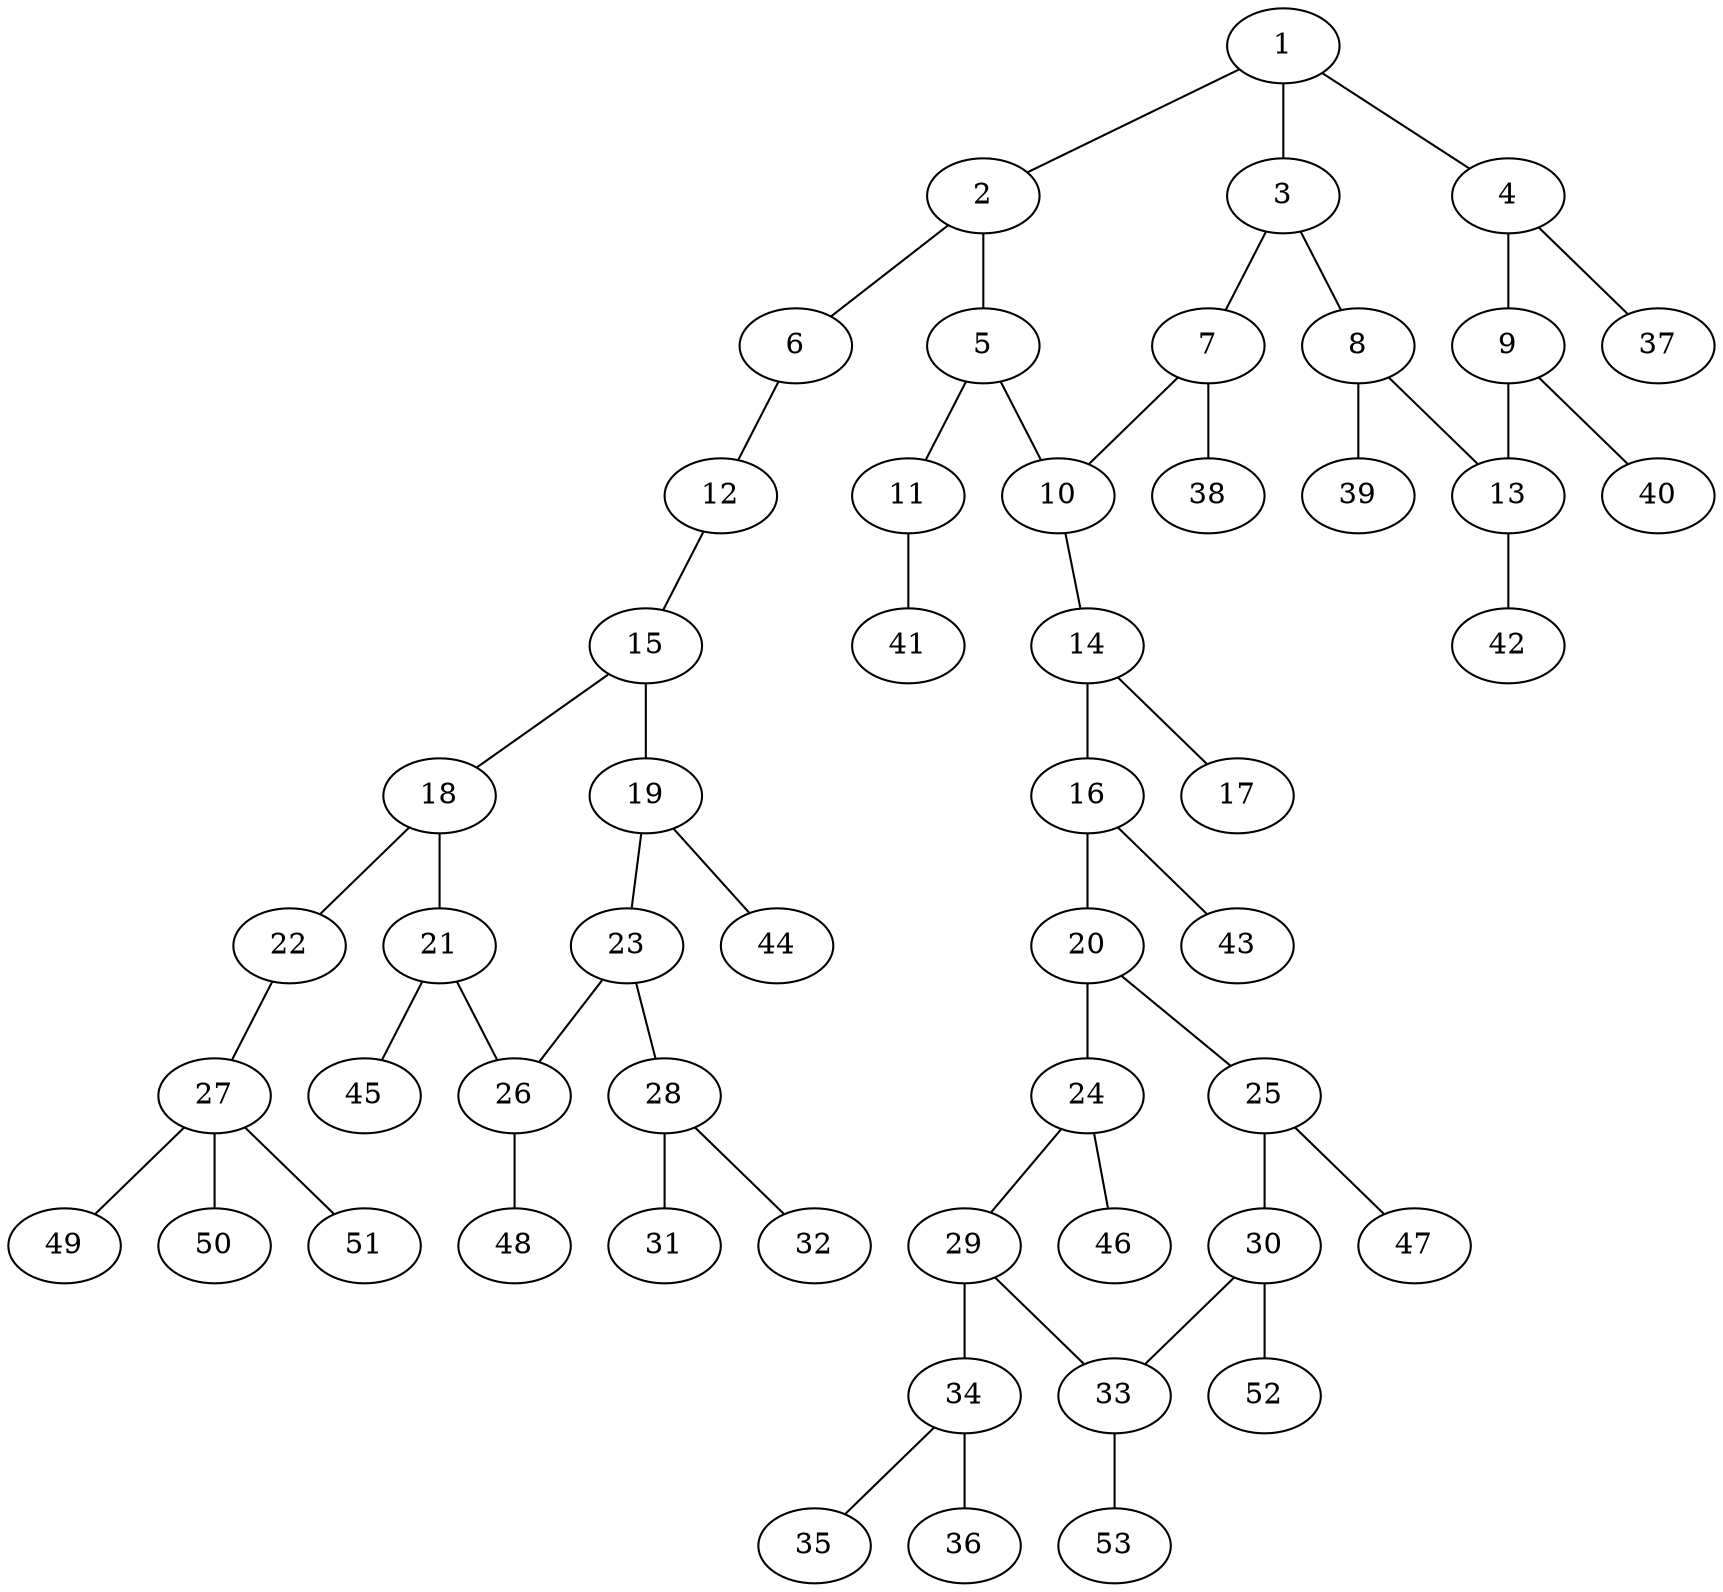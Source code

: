 graph molecule_3114 {
	1	 [chem=C];
	2	 [chem=C];
	1 -- 2	 [valence=1];
	3	 [chem=C];
	1 -- 3	 [valence=1];
	4	 [chem=C];
	1 -- 4	 [valence=2];
	5	 [chem=C];
	2 -- 5	 [valence=2];
	6	 [chem=N];
	2 -- 6	 [valence=1];
	7	 [chem=C];
	3 -- 7	 [valence=1];
	8	 [chem=C];
	3 -- 8	 [valence=2];
	9	 [chem=C];
	4 -- 9	 [valence=1];
	37	 [chem=H];
	4 -- 37	 [valence=1];
	10	 [chem=C];
	5 -- 10	 [valence=1];
	11	 [chem=O];
	5 -- 11	 [valence=1];
	12	 [chem=N];
	6 -- 12	 [valence=2];
	7 -- 10	 [valence=2];
	38	 [chem=H];
	7 -- 38	 [valence=1];
	13	 [chem=C];
	8 -- 13	 [valence=1];
	39	 [chem=H];
	8 -- 39	 [valence=1];
	9 -- 13	 [valence=2];
	40	 [chem=H];
	9 -- 40	 [valence=1];
	14	 [chem=C];
	10 -- 14	 [valence=1];
	41	 [chem=H];
	11 -- 41	 [valence=1];
	15	 [chem=C];
	12 -- 15	 [valence=1];
	42	 [chem=H];
	13 -- 42	 [valence=1];
	16	 [chem=N];
	14 -- 16	 [valence=1];
	17	 [chem=O];
	14 -- 17	 [valence=2];
	18	 [chem=C];
	15 -- 18	 [valence=1];
	19	 [chem=C];
	15 -- 19	 [valence=2];
	20	 [chem=C];
	16 -- 20	 [valence=1];
	43	 [chem=H];
	16 -- 43	 [valence=1];
	21	 [chem=C];
	18 -- 21	 [valence=2];
	22	 [chem=O];
	18 -- 22	 [valence=1];
	23	 [chem=C];
	19 -- 23	 [valence=1];
	44	 [chem=H];
	19 -- 44	 [valence=1];
	24	 [chem=C];
	20 -- 24	 [valence=1];
	25	 [chem=C];
	20 -- 25	 [valence=2];
	26	 [chem=C];
	21 -- 26	 [valence=1];
	45	 [chem=H];
	21 -- 45	 [valence=1];
	27	 [chem=C];
	22 -- 27	 [valence=1];
	23 -- 26	 [valence=2];
	28	 [chem=N];
	23 -- 28	 [valence=1];
	29	 [chem=C];
	24 -- 29	 [valence=2];
	46	 [chem=H];
	24 -- 46	 [valence=1];
	30	 [chem=C];
	25 -- 30	 [valence=1];
	47	 [chem=H];
	25 -- 47	 [valence=1];
	48	 [chem=H];
	26 -- 48	 [valence=1];
	49	 [chem=H];
	27 -- 49	 [valence=1];
	50	 [chem=H];
	27 -- 50	 [valence=1];
	51	 [chem=H];
	27 -- 51	 [valence=1];
	31	 [chem=O];
	28 -- 31	 [valence=2];
	32	 [chem=O];
	28 -- 32	 [valence=1];
	33	 [chem=C];
	29 -- 33	 [valence=1];
	34	 [chem=N];
	29 -- 34	 [valence=1];
	30 -- 33	 [valence=2];
	52	 [chem=H];
	30 -- 52	 [valence=1];
	53	 [chem=H];
	33 -- 53	 [valence=1];
	35	 [chem=O];
	34 -- 35	 [valence=2];
	36	 [chem=O];
	34 -- 36	 [valence=1];
}
